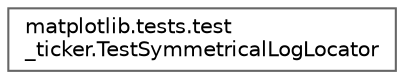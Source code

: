 digraph "Graphical Class Hierarchy"
{
 // LATEX_PDF_SIZE
  bgcolor="transparent";
  edge [fontname=Helvetica,fontsize=10,labelfontname=Helvetica,labelfontsize=10];
  node [fontname=Helvetica,fontsize=10,shape=box,height=0.2,width=0.4];
  rankdir="LR";
  Node0 [id="Node000000",label="matplotlib.tests.test\l_ticker.TestSymmetricalLogLocator",height=0.2,width=0.4,color="grey40", fillcolor="white", style="filled",URL="$db/d85/classmatplotlib_1_1tests_1_1test__ticker_1_1TestSymmetricalLogLocator.html",tooltip=" "];
}
